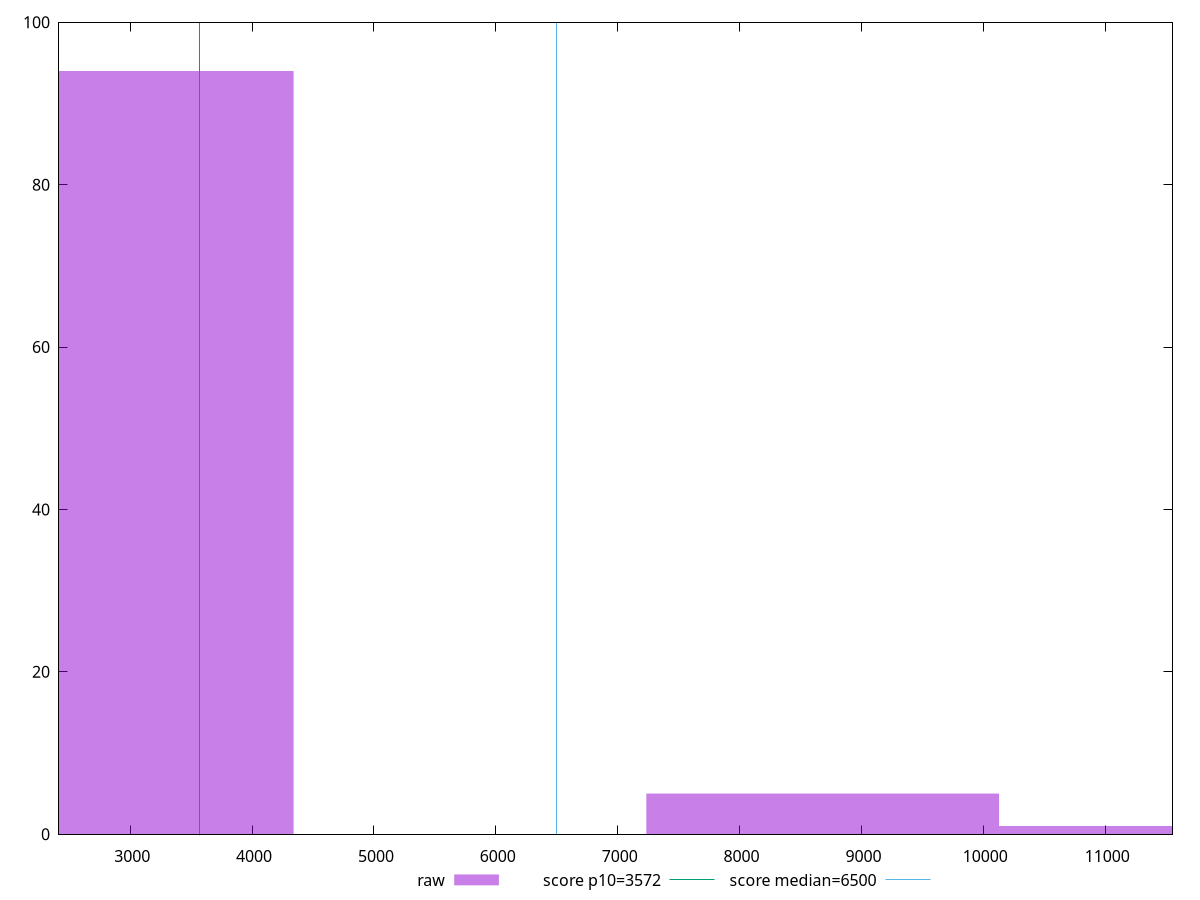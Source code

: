 reset

$raw <<EOF
11576.393874982094 1
2894.0984687455234 94
8682.29540623657 5
EOF

set key outside below
set boxwidth 2894.0984687455234
set xrange [2416.433:11552.314999999997]
set yrange [0:100]
set trange [0:100]
set style fill transparent solid 0.5 noborder

set parametric
set terminal svg size 640, 490 enhanced background rgb 'white'
set output "reports/report_00033_2021-03-01T14-23-16.841Z/first-cpu-idle/samples/astro-inner-cached/raw/histogram.svg"

plot $raw title "raw" with boxes, \
     3572,t title "score p10=3572", \
     6500,t title "score median=6500"

reset

